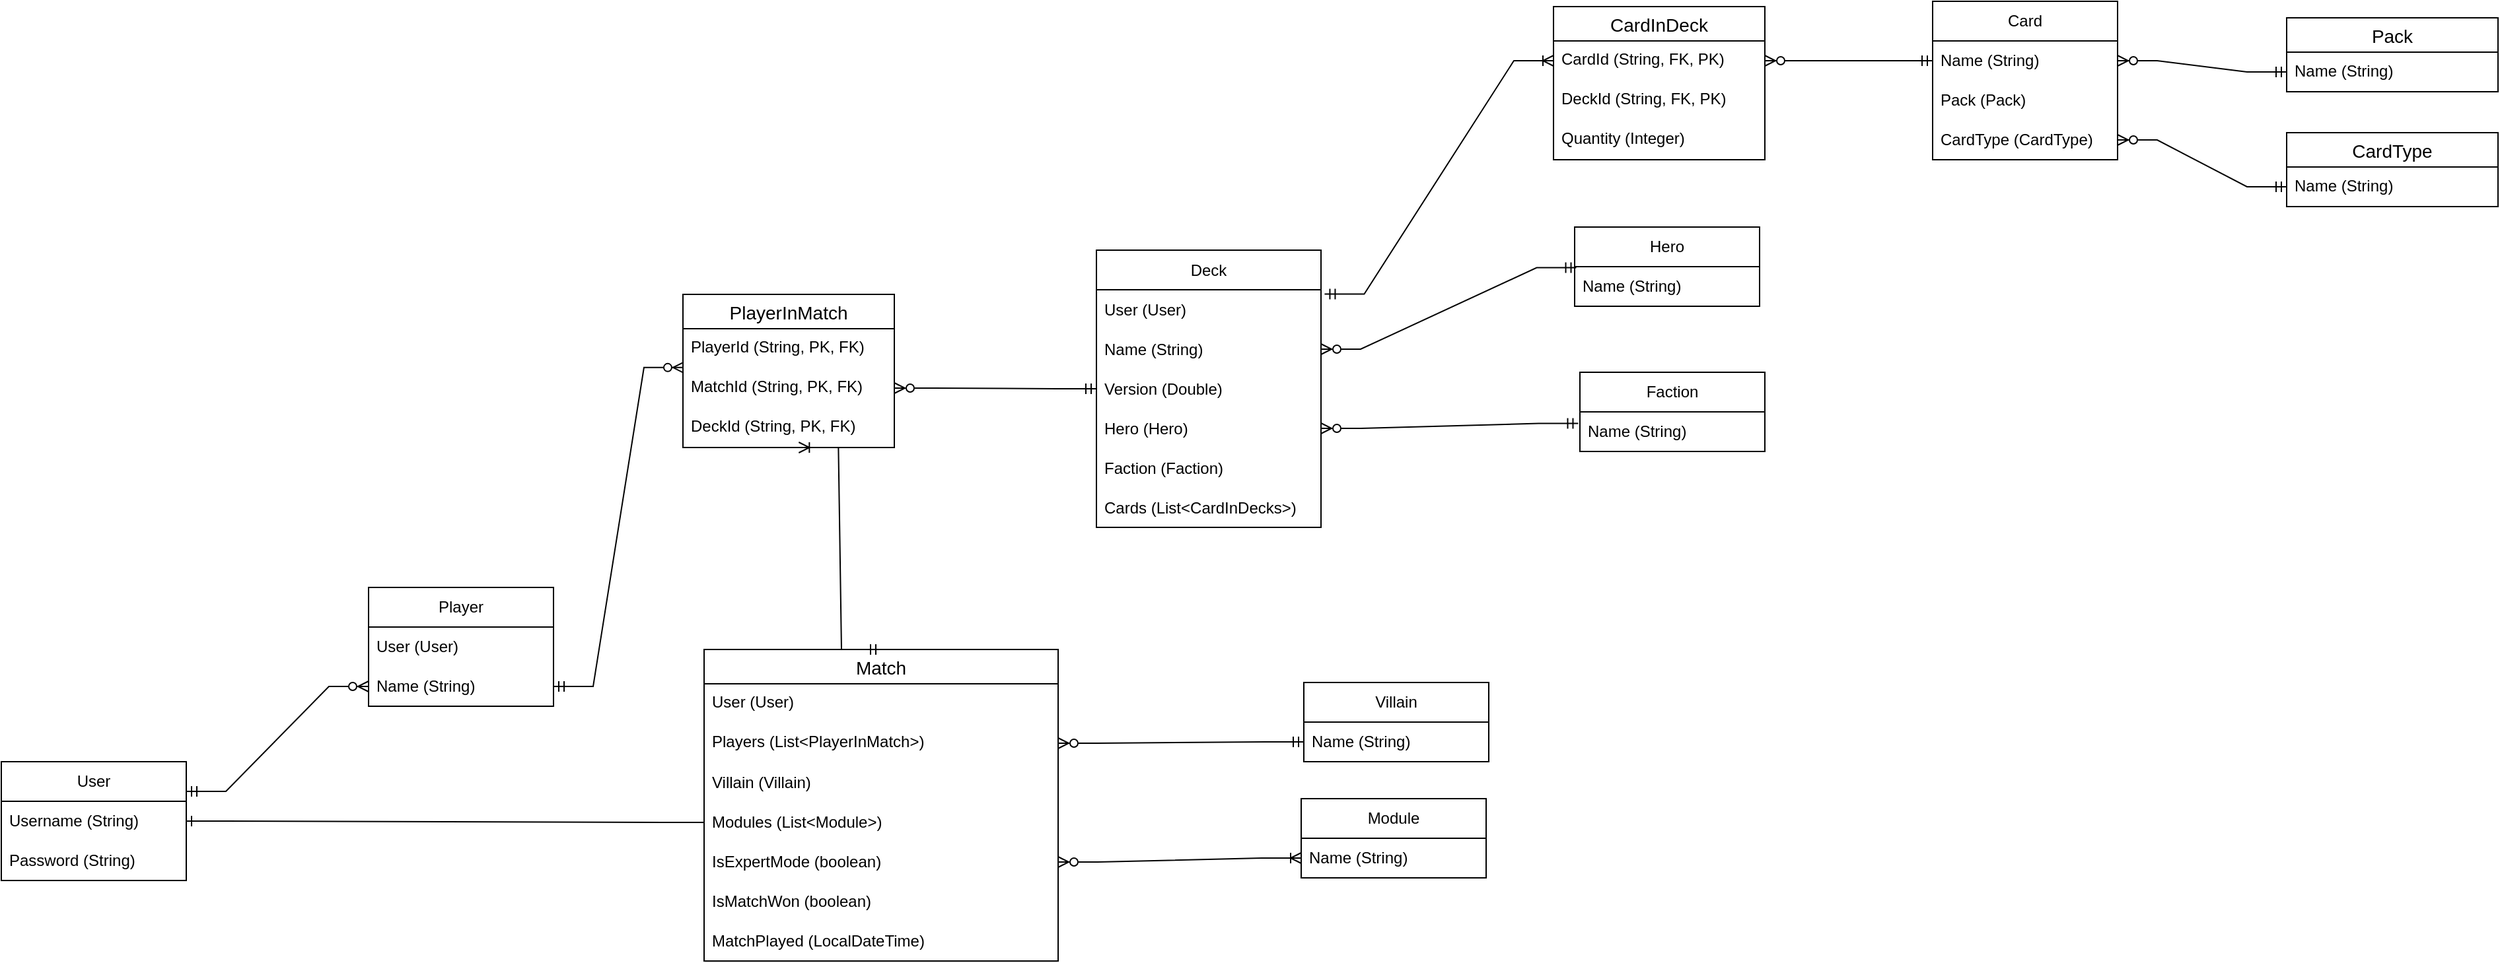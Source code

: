 <mxfile version="21.0.6" type="github" pages="2">
  <diagram name="DataModels" id="dLv1OFFR6AjuEWSmTjUl">
    <mxGraphModel dx="1416" dy="930" grid="0" gridSize="10" guides="1" tooltips="1" connect="1" arrows="1" fold="1" page="0" pageScale="1" pageWidth="850" pageHeight="1100" background="none" math="0" shadow="0">
      <root>
        <mxCell id="0" />
        <mxCell id="1" parent="0" />
        <mxCell id="dX7askhUf25ZzPE0tpsm-15" value="User" style="swimlane;fontStyle=0;childLayout=stackLayout;horizontal=1;startSize=30;horizontalStack=0;resizeParent=1;resizeParentMax=0;resizeLast=0;collapsible=1;marginBottom=0;whiteSpace=wrap;html=1;" parent="1" vertex="1">
          <mxGeometry x="-254" y="236" width="140" height="90" as="geometry" />
        </mxCell>
        <mxCell id="dX7askhUf25ZzPE0tpsm-16" value="Username (String)" style="text;strokeColor=none;fillColor=none;align=left;verticalAlign=middle;spacingLeft=4;spacingRight=4;overflow=hidden;points=[[0,0.5],[1,0.5]];portConstraint=eastwest;rotatable=0;whiteSpace=wrap;html=1;" parent="dX7askhUf25ZzPE0tpsm-15" vertex="1">
          <mxGeometry y="30" width="140" height="30" as="geometry" />
        </mxCell>
        <mxCell id="dX7askhUf25ZzPE0tpsm-17" value="Password (String)" style="text;strokeColor=none;fillColor=none;align=left;verticalAlign=middle;spacingLeft=4;spacingRight=4;overflow=hidden;points=[[0,0.5],[1,0.5]];portConstraint=eastwest;rotatable=0;whiteSpace=wrap;html=1;" parent="dX7askhUf25ZzPE0tpsm-15" vertex="1">
          <mxGeometry y="60" width="140" height="30" as="geometry" />
        </mxCell>
        <mxCell id="dX7askhUf25ZzPE0tpsm-19" value="Villain" style="swimlane;fontStyle=0;childLayout=stackLayout;horizontal=1;startSize=30;horizontalStack=0;resizeParent=1;resizeParentMax=0;resizeLast=0;collapsible=1;marginBottom=0;whiteSpace=wrap;html=1;" parent="1" vertex="1">
          <mxGeometry x="732" y="176" width="140" height="60" as="geometry" />
        </mxCell>
        <mxCell id="dX7askhUf25ZzPE0tpsm-20" value="Name (String)" style="text;strokeColor=none;fillColor=none;align=left;verticalAlign=middle;spacingLeft=4;spacingRight=4;overflow=hidden;points=[[0,0.5],[1,0.5]];portConstraint=eastwest;rotatable=0;whiteSpace=wrap;html=1;" parent="dX7askhUf25ZzPE0tpsm-19" vertex="1">
          <mxGeometry y="30" width="140" height="30" as="geometry" />
        </mxCell>
        <mxCell id="dX7askhUf25ZzPE0tpsm-23" value="Module" style="swimlane;fontStyle=0;childLayout=stackLayout;horizontal=1;startSize=30;horizontalStack=0;resizeParent=1;resizeParentMax=0;resizeLast=0;collapsible=1;marginBottom=0;whiteSpace=wrap;html=1;" parent="1" vertex="1">
          <mxGeometry x="730" y="264" width="140" height="60" as="geometry" />
        </mxCell>
        <mxCell id="dX7askhUf25ZzPE0tpsm-24" value="Name (String)" style="text;strokeColor=none;fillColor=none;align=left;verticalAlign=middle;spacingLeft=4;spacingRight=4;overflow=hidden;points=[[0,0.5],[1,0.5]];portConstraint=eastwest;rotatable=0;whiteSpace=wrap;html=1;" parent="dX7askhUf25ZzPE0tpsm-23" vertex="1">
          <mxGeometry y="30" width="140" height="30" as="geometry" />
        </mxCell>
        <mxCell id="dX7askhUf25ZzPE0tpsm-27" value="Player" style="swimlane;fontStyle=0;childLayout=stackLayout;horizontal=1;startSize=30;horizontalStack=0;resizeParent=1;resizeParentMax=0;resizeLast=0;collapsible=1;marginBottom=0;whiteSpace=wrap;html=1;" parent="1" vertex="1">
          <mxGeometry x="24" y="104" width="140" height="90" as="geometry" />
        </mxCell>
        <mxCell id="dX7askhUf25ZzPE0tpsm-45" value="User (User)" style="text;strokeColor=none;fillColor=none;align=left;verticalAlign=middle;spacingLeft=4;spacingRight=4;overflow=hidden;points=[[0,0.5],[1,0.5]];portConstraint=eastwest;rotatable=0;whiteSpace=wrap;html=1;" parent="dX7askhUf25ZzPE0tpsm-27" vertex="1">
          <mxGeometry y="30" width="140" height="30" as="geometry" />
        </mxCell>
        <mxCell id="dX7askhUf25ZzPE0tpsm-28" value="Name (String)" style="text;strokeColor=none;fillColor=none;align=left;verticalAlign=middle;spacingLeft=4;spacingRight=4;overflow=hidden;points=[[0,0.5],[1,0.5]];portConstraint=eastwest;rotatable=0;whiteSpace=wrap;html=1;" parent="dX7askhUf25ZzPE0tpsm-27" vertex="1">
          <mxGeometry y="60" width="140" height="30" as="geometry" />
        </mxCell>
        <mxCell id="dX7askhUf25ZzPE0tpsm-31" value="Hero" style="swimlane;fontStyle=0;childLayout=stackLayout;horizontal=1;startSize=30;horizontalStack=0;resizeParent=1;resizeParentMax=0;resizeLast=0;collapsible=1;marginBottom=0;whiteSpace=wrap;html=1;" parent="1" vertex="1">
          <mxGeometry x="937" y="-169" width="140" height="60" as="geometry" />
        </mxCell>
        <mxCell id="dX7askhUf25ZzPE0tpsm-32" value="Name (String)" style="text;strokeColor=none;fillColor=none;align=left;verticalAlign=middle;spacingLeft=4;spacingRight=4;overflow=hidden;points=[[0,0.5],[1,0.5]];portConstraint=eastwest;rotatable=0;whiteSpace=wrap;html=1;" parent="dX7askhUf25ZzPE0tpsm-31" vertex="1">
          <mxGeometry y="30" width="140" height="30" as="geometry" />
        </mxCell>
        <mxCell id="dX7askhUf25ZzPE0tpsm-35" value="Faction" style="swimlane;fontStyle=0;childLayout=stackLayout;horizontal=1;startSize=30;horizontalStack=0;resizeParent=1;resizeParentMax=0;resizeLast=0;collapsible=1;marginBottom=0;whiteSpace=wrap;html=1;" parent="1" vertex="1">
          <mxGeometry x="941" y="-59" width="140" height="60" as="geometry" />
        </mxCell>
        <mxCell id="dX7askhUf25ZzPE0tpsm-36" value="Name (String)" style="text;strokeColor=none;fillColor=none;align=left;verticalAlign=middle;spacingLeft=4;spacingRight=4;overflow=hidden;points=[[0,0.5],[1,0.5]];portConstraint=eastwest;rotatable=0;whiteSpace=wrap;html=1;" parent="dX7askhUf25ZzPE0tpsm-35" vertex="1">
          <mxGeometry y="30" width="140" height="30" as="geometry" />
        </mxCell>
        <mxCell id="dX7askhUf25ZzPE0tpsm-39" value="Deck" style="swimlane;fontStyle=0;childLayout=stackLayout;horizontal=1;startSize=30;horizontalStack=0;resizeParent=1;resizeParentMax=0;resizeLast=0;collapsible=1;marginBottom=0;whiteSpace=wrap;html=1;" parent="1" vertex="1">
          <mxGeometry x="575" y="-151.5" width="170" height="210" as="geometry" />
        </mxCell>
        <mxCell id="dX7askhUf25ZzPE0tpsm-41" value="User (User)" style="text;strokeColor=none;fillColor=none;align=left;verticalAlign=middle;spacingLeft=4;spacingRight=4;overflow=hidden;points=[[0,0.5],[1,0.5]];portConstraint=eastwest;rotatable=0;whiteSpace=wrap;html=1;" parent="dX7askhUf25ZzPE0tpsm-39" vertex="1">
          <mxGeometry y="30" width="170" height="30" as="geometry" />
        </mxCell>
        <mxCell id="dX7askhUf25ZzPE0tpsm-40" value="Name (String)" style="text;strokeColor=none;fillColor=none;align=left;verticalAlign=middle;spacingLeft=4;spacingRight=4;overflow=hidden;points=[[0,0.5],[1,0.5]];portConstraint=eastwest;rotatable=0;whiteSpace=wrap;html=1;" parent="dX7askhUf25ZzPE0tpsm-39" vertex="1">
          <mxGeometry y="60" width="170" height="30" as="geometry" />
        </mxCell>
        <mxCell id="dX7askhUf25ZzPE0tpsm-46" value="Version (Double)" style="text;strokeColor=none;fillColor=none;align=left;verticalAlign=middle;spacingLeft=4;spacingRight=4;overflow=hidden;points=[[0,0.5],[1,0.5]];portConstraint=eastwest;rotatable=0;whiteSpace=wrap;html=1;" parent="dX7askhUf25ZzPE0tpsm-39" vertex="1">
          <mxGeometry y="90" width="170" height="30" as="geometry" />
        </mxCell>
        <mxCell id="dX7askhUf25ZzPE0tpsm-42" value="Hero (Hero)" style="text;strokeColor=none;fillColor=none;align=left;verticalAlign=middle;spacingLeft=4;spacingRight=4;overflow=hidden;points=[[0,0.5],[1,0.5]];portConstraint=eastwest;rotatable=0;whiteSpace=wrap;html=1;" parent="dX7askhUf25ZzPE0tpsm-39" vertex="1">
          <mxGeometry y="120" width="170" height="30" as="geometry" />
        </mxCell>
        <mxCell id="dX7askhUf25ZzPE0tpsm-44" value="Faction (Faction)" style="text;strokeColor=none;fillColor=none;align=left;verticalAlign=middle;spacingLeft=4;spacingRight=4;overflow=hidden;points=[[0,0.5],[1,0.5]];portConstraint=eastwest;rotatable=0;whiteSpace=wrap;html=1;" parent="dX7askhUf25ZzPE0tpsm-39" vertex="1">
          <mxGeometry y="150" width="170" height="30" as="geometry" />
        </mxCell>
        <mxCell id="dX7askhUf25ZzPE0tpsm-47" value="Cards (List&amp;lt;CardInDecks&amp;gt;)" style="text;strokeColor=none;fillColor=none;align=left;verticalAlign=middle;spacingLeft=4;spacingRight=4;overflow=hidden;points=[[0,0.5],[1,0.5]];portConstraint=eastwest;rotatable=0;whiteSpace=wrap;html=1;" parent="dX7askhUf25ZzPE0tpsm-39" vertex="1">
          <mxGeometry y="180" width="170" height="30" as="geometry" />
        </mxCell>
        <mxCell id="dX7askhUf25ZzPE0tpsm-48" value="Card" style="swimlane;fontStyle=0;childLayout=stackLayout;horizontal=1;startSize=30;horizontalStack=0;resizeParent=1;resizeParentMax=0;resizeLast=0;collapsible=1;marginBottom=0;whiteSpace=wrap;html=1;" parent="1" vertex="1">
          <mxGeometry x="1208" y="-340" width="140" height="120" as="geometry" />
        </mxCell>
        <mxCell id="dX7askhUf25ZzPE0tpsm-49" value="Name (String)" style="text;strokeColor=none;fillColor=none;align=left;verticalAlign=middle;spacingLeft=4;spacingRight=4;overflow=hidden;points=[[0,0.5],[1,0.5]];portConstraint=eastwest;rotatable=0;whiteSpace=wrap;html=1;" parent="dX7askhUf25ZzPE0tpsm-48" vertex="1">
          <mxGeometry y="30" width="140" height="30" as="geometry" />
        </mxCell>
        <mxCell id="dX7askhUf25ZzPE0tpsm-82" value="Pack (Pack)" style="text;strokeColor=none;fillColor=none;align=left;verticalAlign=middle;spacingLeft=4;spacingRight=4;overflow=hidden;points=[[0,0.5],[1,0.5]];portConstraint=eastwest;rotatable=0;whiteSpace=wrap;html=1;" parent="dX7askhUf25ZzPE0tpsm-48" vertex="1">
          <mxGeometry y="60" width="140" height="30" as="geometry" />
        </mxCell>
        <mxCell id="dX7askhUf25ZzPE0tpsm-83" value="CardType (CardType)" style="text;strokeColor=none;fillColor=none;align=left;verticalAlign=middle;spacingLeft=4;spacingRight=4;overflow=hidden;points=[[0,0.5],[1,0.5]];portConstraint=eastwest;rotatable=0;whiteSpace=wrap;html=1;" parent="dX7askhUf25ZzPE0tpsm-48" vertex="1">
          <mxGeometry y="90" width="140" height="30" as="geometry" />
        </mxCell>
        <mxCell id="dX7askhUf25ZzPE0tpsm-54" value="" style="edgeStyle=entityRelationEdgeStyle;fontSize=12;html=1;endArrow=ERzeroToMany;startArrow=ERmandOne;entryX=0;entryY=0.5;entryDx=0;entryDy=0;exitX=1;exitY=0.25;exitDx=0;exitDy=0;rounded=0;strokeColor=default;" parent="1" source="dX7askhUf25ZzPE0tpsm-15" target="dX7askhUf25ZzPE0tpsm-28" edge="1">
          <mxGeometry width="100" height="100" relative="1" as="geometry">
            <mxPoint x="-254" y="316" as="sourcePoint" />
            <mxPoint x="-84" y="156" as="targetPoint" />
          </mxGeometry>
        </mxCell>
        <mxCell id="dX7askhUf25ZzPE0tpsm-56" value="" style="edgeStyle=entityRelationEdgeStyle;fontSize=12;html=1;endArrow=ERone;endFill=1;rounded=0;exitX=0;exitY=0.5;exitDx=0;exitDy=0;entryX=1;entryY=0.5;entryDx=0;entryDy=0;" parent="1" source="dX7askhUf25ZzPE0tpsm-74" target="dX7askhUf25ZzPE0tpsm-16" edge="1">
          <mxGeometry width="100" height="100" relative="1" as="geometry">
            <mxPoint x="-14" y="361.0" as="sourcePoint" />
            <mxPoint x="-4" y="216" as="targetPoint" />
          </mxGeometry>
        </mxCell>
        <mxCell id="dX7askhUf25ZzPE0tpsm-58" value="" style="edgeStyle=entityRelationEdgeStyle;fontSize=12;html=1;endArrow=ERmandOne;startArrow=ERzeroToMany;rounded=0;entryX=1;entryY=0.5;entryDx=0;entryDy=0;exitX=0.003;exitY=-0.019;exitDx=0;exitDy=0;exitPerimeter=0;endFill=0;" parent="1" source="dX7askhUf25ZzPE0tpsm-63" target="dX7askhUf25ZzPE0tpsm-28" edge="1">
          <mxGeometry width="100" height="100" relative="1" as="geometry">
            <mxPoint x="204" y="59" as="sourcePoint" />
            <mxPoint x="420" y="70" as="targetPoint" />
          </mxGeometry>
        </mxCell>
        <mxCell id="dX7askhUf25ZzPE0tpsm-59" value="" style="edgeStyle=entityRelationEdgeStyle;fontSize=12;html=1;endArrow=ERzeroToMany;startArrow=ERmandOne;rounded=0;exitX=0;exitY=0.5;exitDx=0;exitDy=0;entryX=1;entryY=0.5;entryDx=0;entryDy=0;" parent="1" source="dX7askhUf25ZzPE0tpsm-20" target="dX7askhUf25ZzPE0tpsm-78" edge="1">
          <mxGeometry width="100" height="100" relative="1" as="geometry">
            <mxPoint x="861.64" y="218" as="sourcePoint" />
            <mxPoint x="792.0" y="259.99" as="targetPoint" />
          </mxGeometry>
        </mxCell>
        <mxCell id="dX7askhUf25ZzPE0tpsm-61" value="" style="edgeStyle=entityRelationEdgeStyle;fontSize=12;html=1;endArrow=ERoneToMany;endFill=0;startArrow=ERzeroToMany;rounded=0;exitX=1;exitY=0.5;exitDx=0;exitDy=0;entryX=0;entryY=0.5;entryDx=0;entryDy=0;" parent="1" source="dX7askhUf25ZzPE0tpsm-75" target="dX7askhUf25ZzPE0tpsm-24" edge="1">
          <mxGeometry width="100" height="100" relative="1" as="geometry">
            <mxPoint x="792.0" y="331.99" as="sourcePoint" />
            <mxPoint x="991.64" y="388" as="targetPoint" />
          </mxGeometry>
        </mxCell>
        <mxCell id="dX7askhUf25ZzPE0tpsm-62" value="PlayerInMatch" style="swimlane;fontStyle=0;childLayout=stackLayout;horizontal=1;startSize=26;horizontalStack=0;resizeParent=1;resizeParentMax=0;resizeLast=0;collapsible=1;marginBottom=0;align=center;fontSize=14;" parent="1" vertex="1">
          <mxGeometry x="262" y="-118" width="160" height="116" as="geometry" />
        </mxCell>
        <mxCell id="dX7askhUf25ZzPE0tpsm-65" value="PlayerId (String, PK, FK)" style="text;strokeColor=none;fillColor=none;spacingLeft=4;spacingRight=4;overflow=hidden;rotatable=0;points=[[0,0.5],[1,0.5]];portConstraint=eastwest;fontSize=12;whiteSpace=wrap;html=1;" parent="dX7askhUf25ZzPE0tpsm-62" vertex="1">
          <mxGeometry y="26" width="160" height="30" as="geometry" />
        </mxCell>
        <mxCell id="dX7askhUf25ZzPE0tpsm-63" value="MatchId (String, PK, FK)" style="text;strokeColor=none;fillColor=none;spacingLeft=4;spacingRight=4;overflow=hidden;rotatable=0;points=[[0,0.5],[1,0.5]];portConstraint=eastwest;fontSize=12;whiteSpace=wrap;html=1;" parent="dX7askhUf25ZzPE0tpsm-62" vertex="1">
          <mxGeometry y="56" width="160" height="30" as="geometry" />
        </mxCell>
        <mxCell id="dX7askhUf25ZzPE0tpsm-64" value="DeckId (String, PK, FK)" style="text;strokeColor=none;fillColor=none;spacingLeft=4;spacingRight=4;overflow=hidden;rotatable=0;points=[[0,0.5],[1,0.5]];portConstraint=eastwest;fontSize=12;whiteSpace=wrap;html=1;" parent="dX7askhUf25ZzPE0tpsm-62" vertex="1">
          <mxGeometry y="86" width="160" height="30" as="geometry" />
        </mxCell>
        <mxCell id="dX7askhUf25ZzPE0tpsm-66" value="" style="edgeStyle=entityRelationEdgeStyle;fontSize=12;html=1;endArrow=ERzeroToMany;startArrow=ERmandOne;rounded=0;exitX=0.009;exitY=0.027;exitDx=0;exitDy=0;exitPerimeter=0;entryX=1;entryY=0.5;entryDx=0;entryDy=0;" parent="1" source="dX7askhUf25ZzPE0tpsm-32" target="dX7askhUf25ZzPE0tpsm-40" edge="1">
          <mxGeometry width="100" height="100" relative="1" as="geometry">
            <mxPoint x="735" y="-17.5" as="sourcePoint" />
            <mxPoint x="745" y="-117.5" as="targetPoint" />
          </mxGeometry>
        </mxCell>
        <mxCell id="dX7askhUf25ZzPE0tpsm-67" value="" style="edgeStyle=entityRelationEdgeStyle;fontSize=12;html=1;endArrow=ERzeroToMany;startArrow=ERmandOne;rounded=0;exitX=-0.009;exitY=0.293;exitDx=0;exitDy=0;exitPerimeter=0;entryX=1;entryY=0.5;entryDx=0;entryDy=0;" parent="1" source="dX7askhUf25ZzPE0tpsm-36" target="dX7askhUf25ZzPE0tpsm-42" edge="1">
          <mxGeometry width="100" height="100" relative="1" as="geometry">
            <mxPoint x="806" y="-171.5" as="sourcePoint" />
            <mxPoint x="772" y="-45.5" as="targetPoint" />
          </mxGeometry>
        </mxCell>
        <mxCell id="dX7askhUf25ZzPE0tpsm-69" value="Match" style="swimlane;fontStyle=0;childLayout=stackLayout;horizontal=1;startSize=26;horizontalStack=0;resizeParent=1;resizeParentMax=0;resizeLast=0;collapsible=1;marginBottom=0;align=center;fontSize=14;" parent="1" vertex="1">
          <mxGeometry x="278" y="151" width="268" height="236" as="geometry" />
        </mxCell>
        <mxCell id="dX7askhUf25ZzPE0tpsm-70" value="User (User)" style="text;strokeColor=none;fillColor=none;spacingLeft=4;spacingRight=4;overflow=hidden;rotatable=0;points=[[0,0.5],[1,0.5]];portConstraint=eastwest;fontSize=12;whiteSpace=wrap;html=1;" parent="dX7askhUf25ZzPE0tpsm-69" vertex="1">
          <mxGeometry y="26" width="268" height="30" as="geometry" />
        </mxCell>
        <mxCell id="dX7askhUf25ZzPE0tpsm-78" value="Players (List&amp;lt;PlayerInMatch&amp;gt;)" style="text;strokeColor=none;fillColor=none;spacingLeft=4;spacingRight=4;overflow=hidden;rotatable=0;points=[[0,0.5],[1,0.5]];portConstraint=eastwest;fontSize=12;whiteSpace=wrap;html=1;" parent="dX7askhUf25ZzPE0tpsm-69" vertex="1">
          <mxGeometry y="56" width="268" height="30" as="geometry" />
        </mxCell>
        <mxCell id="dX7askhUf25ZzPE0tpsm-73" value="Villain (Villain)" style="text;strokeColor=none;fillColor=none;align=left;verticalAlign=middle;spacingLeft=4;spacingRight=4;overflow=hidden;points=[[0,0.5],[1,0.5]];portConstraint=eastwest;rotatable=0;whiteSpace=wrap;html=1;" parent="dX7askhUf25ZzPE0tpsm-69" vertex="1">
          <mxGeometry y="86" width="268" height="30" as="geometry" />
        </mxCell>
        <mxCell id="dX7askhUf25ZzPE0tpsm-74" value="Modules (List&amp;lt;Module&amp;gt;)" style="text;strokeColor=none;fillColor=none;align=left;verticalAlign=middle;spacingLeft=4;spacingRight=4;overflow=hidden;points=[[0,0.5],[1,0.5]];portConstraint=eastwest;rotatable=0;whiteSpace=wrap;html=1;" parent="dX7askhUf25ZzPE0tpsm-69" vertex="1">
          <mxGeometry y="116" width="268" height="30" as="geometry" />
        </mxCell>
        <mxCell id="dX7askhUf25ZzPE0tpsm-75" value="IsExpertMode (boolean)" style="text;strokeColor=none;fillColor=none;align=left;verticalAlign=middle;spacingLeft=4;spacingRight=4;overflow=hidden;points=[[0,0.5],[1,0.5]];portConstraint=eastwest;rotatable=0;whiteSpace=wrap;html=1;" parent="dX7askhUf25ZzPE0tpsm-69" vertex="1">
          <mxGeometry y="146" width="268" height="30" as="geometry" />
        </mxCell>
        <mxCell id="dX7askhUf25ZzPE0tpsm-76" value="IsMatchWon (boolean)" style="text;strokeColor=none;fillColor=none;align=left;verticalAlign=middle;spacingLeft=4;spacingRight=4;overflow=hidden;points=[[0,0.5],[1,0.5]];portConstraint=eastwest;rotatable=0;whiteSpace=wrap;html=1;" parent="dX7askhUf25ZzPE0tpsm-69" vertex="1">
          <mxGeometry y="176" width="268" height="30" as="geometry" />
        </mxCell>
        <mxCell id="dX7askhUf25ZzPE0tpsm-77" value="MatchPlayed (LocalDateTime)" style="text;strokeColor=none;fillColor=none;align=left;verticalAlign=middle;spacingLeft=4;spacingRight=4;overflow=hidden;points=[[0,0.5],[1,0.5]];portConstraint=eastwest;rotatable=0;whiteSpace=wrap;html=1;" parent="dX7askhUf25ZzPE0tpsm-69" vertex="1">
          <mxGeometry y="206" width="268" height="30" as="geometry" />
        </mxCell>
        <mxCell id="dX7askhUf25ZzPE0tpsm-79" value="" style="edgeStyle=entityRelationEdgeStyle;fontSize=12;html=1;endArrow=ERoneToMany;startArrow=ERmandOne;rounded=0;exitX=0.5;exitY=0;exitDx=0;exitDy=0;entryX=0.548;entryY=1;entryDx=0;entryDy=0;entryPerimeter=0;" parent="1" source="dX7askhUf25ZzPE0tpsm-69" target="dX7askhUf25ZzPE0tpsm-64" edge="1">
          <mxGeometry width="100" height="100" relative="1" as="geometry">
            <mxPoint x="62" y="-76" as="sourcePoint" />
            <mxPoint x="162" y="-176" as="targetPoint" />
          </mxGeometry>
        </mxCell>
        <mxCell id="dX7askhUf25ZzPE0tpsm-80" value="" style="edgeStyle=entityRelationEdgeStyle;fontSize=12;html=1;endArrow=ERzeroToMany;startArrow=ERmandOne;rounded=0;exitX=0;exitY=0.5;exitDx=0;exitDy=0;entryX=1;entryY=0.5;entryDx=0;entryDy=0;" parent="1" source="dX7askhUf25ZzPE0tpsm-46" target="dX7askhUf25ZzPE0tpsm-63" edge="1">
          <mxGeometry width="100" height="100" relative="1" as="geometry">
            <mxPoint x="427" y="-178" as="sourcePoint" />
            <mxPoint x="527" y="-278" as="targetPoint" />
          </mxGeometry>
        </mxCell>
        <mxCell id="dX7askhUf25ZzPE0tpsm-84" value="Pack" style="swimlane;fontStyle=0;childLayout=stackLayout;horizontal=1;startSize=26;horizontalStack=0;resizeParent=1;resizeParentMax=0;resizeLast=0;collapsible=1;marginBottom=0;align=center;fontSize=14;" parent="1" vertex="1">
          <mxGeometry x="1476" y="-327.5" width="160" height="56" as="geometry" />
        </mxCell>
        <mxCell id="dX7askhUf25ZzPE0tpsm-85" value="Name (String)" style="text;strokeColor=none;fillColor=none;spacingLeft=4;spacingRight=4;overflow=hidden;rotatable=0;points=[[0,0.5],[1,0.5]];portConstraint=eastwest;fontSize=12;whiteSpace=wrap;html=1;" parent="dX7askhUf25ZzPE0tpsm-84" vertex="1">
          <mxGeometry y="26" width="160" height="30" as="geometry" />
        </mxCell>
        <mxCell id="dX7askhUf25ZzPE0tpsm-88" value="CardType" style="swimlane;fontStyle=0;childLayout=stackLayout;horizontal=1;startSize=26;horizontalStack=0;resizeParent=1;resizeParentMax=0;resizeLast=0;collapsible=1;marginBottom=0;align=center;fontSize=14;" parent="1" vertex="1">
          <mxGeometry x="1476" y="-240.5" width="160" height="56" as="geometry" />
        </mxCell>
        <mxCell id="dX7askhUf25ZzPE0tpsm-89" value="Name (String)" style="text;strokeColor=none;fillColor=none;spacingLeft=4;spacingRight=4;overflow=hidden;rotatable=0;points=[[0,0.5],[1,0.5]];portConstraint=eastwest;fontSize=12;whiteSpace=wrap;html=1;" parent="dX7askhUf25ZzPE0tpsm-88" vertex="1">
          <mxGeometry y="26" width="160" height="30" as="geometry" />
        </mxCell>
        <mxCell id="dX7askhUf25ZzPE0tpsm-92" value="" style="edgeStyle=entityRelationEdgeStyle;fontSize=12;html=1;endArrow=ERzeroToMany;startArrow=ERmandOne;rounded=0;entryX=1;entryY=0.5;entryDx=0;entryDy=0;exitX=0;exitY=0.5;exitDx=0;exitDy=0;" parent="1" source="dX7askhUf25ZzPE0tpsm-85" target="dX7askhUf25ZzPE0tpsm-49" edge="1">
          <mxGeometry width="100" height="100" relative="1" as="geometry">
            <mxPoint x="1373" y="-73" as="sourcePoint" />
            <mxPoint x="1473" y="-173" as="targetPoint" />
          </mxGeometry>
        </mxCell>
        <mxCell id="dX7askhUf25ZzPE0tpsm-93" value="" style="edgeStyle=entityRelationEdgeStyle;fontSize=12;html=1;endArrow=ERzeroToMany;startArrow=ERmandOne;rounded=0;exitX=0;exitY=0.5;exitDx=0;exitDy=0;entryX=1;entryY=0.5;entryDx=0;entryDy=0;" parent="1" source="dX7askhUf25ZzPE0tpsm-89" target="dX7askhUf25ZzPE0tpsm-83" edge="1">
          <mxGeometry width="100" height="100" relative="1" as="geometry">
            <mxPoint x="1383" y="-63" as="sourcePoint" />
            <mxPoint x="1483" y="-163" as="targetPoint" />
          </mxGeometry>
        </mxCell>
        <mxCell id="dX7askhUf25ZzPE0tpsm-94" value="CardInDeck" style="swimlane;fontStyle=0;childLayout=stackLayout;horizontal=1;startSize=26;horizontalStack=0;resizeParent=1;resizeParentMax=0;resizeLast=0;collapsible=1;marginBottom=0;align=center;fontSize=14;" parent="1" vertex="1">
          <mxGeometry x="921" y="-336" width="160" height="116" as="geometry" />
        </mxCell>
        <mxCell id="dX7askhUf25ZzPE0tpsm-95" value="CardId (String, FK, PK)" style="text;strokeColor=none;fillColor=none;spacingLeft=4;spacingRight=4;overflow=hidden;rotatable=0;points=[[0,0.5],[1,0.5]];portConstraint=eastwest;fontSize=12;whiteSpace=wrap;html=1;" parent="dX7askhUf25ZzPE0tpsm-94" vertex="1">
          <mxGeometry y="26" width="160" height="30" as="geometry" />
        </mxCell>
        <mxCell id="dX7askhUf25ZzPE0tpsm-96" value="DeckId (String, FK, PK)" style="text;strokeColor=none;fillColor=none;spacingLeft=4;spacingRight=4;overflow=hidden;rotatable=0;points=[[0,0.5],[1,0.5]];portConstraint=eastwest;fontSize=12;whiteSpace=wrap;html=1;" parent="dX7askhUf25ZzPE0tpsm-94" vertex="1">
          <mxGeometry y="56" width="160" height="30" as="geometry" />
        </mxCell>
        <mxCell id="dX7askhUf25ZzPE0tpsm-97" value="Quantity (Integer)" style="text;strokeColor=none;fillColor=none;spacingLeft=4;spacingRight=4;overflow=hidden;rotatable=0;points=[[0,0.5],[1,0.5]];portConstraint=eastwest;fontSize=12;whiteSpace=wrap;html=1;" parent="dX7askhUf25ZzPE0tpsm-94" vertex="1">
          <mxGeometry y="86" width="160" height="30" as="geometry" />
        </mxCell>
        <mxCell id="dX7askhUf25ZzPE0tpsm-98" value="" style="edgeStyle=entityRelationEdgeStyle;fontSize=12;html=1;endArrow=ERoneToMany;startArrow=ERmandOne;rounded=0;exitX=1.016;exitY=0.107;exitDx=0;exitDy=0;exitPerimeter=0;entryX=0;entryY=0.5;entryDx=0;entryDy=0;" parent="1" source="dX7askhUf25ZzPE0tpsm-41" target="dX7askhUf25ZzPE0tpsm-95" edge="1">
          <mxGeometry width="100" height="100" relative="1" as="geometry">
            <mxPoint x="805" y="-178" as="sourcePoint" />
            <mxPoint x="905" y="-278" as="targetPoint" />
          </mxGeometry>
        </mxCell>
        <mxCell id="dX7askhUf25ZzPE0tpsm-99" value="" style="edgeStyle=entityRelationEdgeStyle;fontSize=12;html=1;endArrow=ERzeroToMany;startArrow=ERmandOne;rounded=0;exitX=0;exitY=0.5;exitDx=0;exitDy=0;entryX=1;entryY=0.5;entryDx=0;entryDy=0;" parent="1" source="dX7askhUf25ZzPE0tpsm-49" target="dX7askhUf25ZzPE0tpsm-95" edge="1">
          <mxGeometry width="100" height="100" relative="1" as="geometry">
            <mxPoint x="1114" y="-366" as="sourcePoint" />
            <mxPoint x="1214" y="-466" as="targetPoint" />
          </mxGeometry>
        </mxCell>
      </root>
    </mxGraphModel>
  </diagram>
  <diagram id="ZVkVqhCCfGYWv0FyNe2m" name="Features">
    <mxGraphModel dx="1416" dy="1330" grid="0" gridSize="10" guides="1" tooltips="1" connect="1" arrows="1" fold="1" page="0" pageScale="1" pageWidth="850" pageHeight="1100" math="0" shadow="0">
      <root>
        <mxCell id="0" />
        <mxCell id="1" parent="0" />
        <mxCell id="h4uky9F3k3iebqN32Jmx-1" value="&lt;div&gt;Features:&lt;/div&gt;&lt;ul&gt;&lt;li&gt;Se historikk over spilte kamper&lt;/li&gt;&lt;li&gt;Legge til kamp&lt;/li&gt;&lt;li&gt;Redigere kamp&lt;/li&gt;&lt;li&gt;Slette kamp&lt;/li&gt;&lt;li&gt;Administrere spillere (CRUD)&lt;/li&gt;&lt;li&gt;Se statistikk&lt;/li&gt;&lt;li&gt;Se achievements&lt;/li&gt;&lt;li&gt;Gjennomføre ukentlige utfordringer&lt;/li&gt;&lt;/ul&gt;" style="text;html=1;align=left;verticalAlign=middle;resizable=0;points=[];autosize=1;strokeColor=none;fillColor=none;" parent="1" vertex="1">
          <mxGeometry x="-290" y="-404" width="244" height="166" as="geometry" />
        </mxCell>
        <mxCell id="LjVdK85AH1uoawSN7-qE-2" value="&lt;div&gt;Achievements:&lt;/div&gt;&lt;div&gt;Oversikt over hvilke villains er beseiret med hvilke helter og factions.&lt;/div&gt;&lt;div&gt;Oppdateres automatisk etter kamp er lagt til hvis kampen resultatet av kampen&lt;br&gt;tilfredsstiller kriteriene for achievement.&lt;/div&gt;" style="text;html=1;align=left;verticalAlign=middle;resizable=0;points=[];autosize=1;strokeColor=none;fillColor=none;" vertex="1" parent="1">
          <mxGeometry x="152" y="-332" width="436" height="70" as="geometry" />
        </mxCell>
        <mxCell id="LjVdK85AH1uoawSN7-qE-3" value="Weekly challenges:&lt;br&gt;&lt;br&gt;Ny utfordring hver uke.&lt;br&gt;Tilfeldig generert eller hentet ut fra database med utfodringer.&lt;br&gt;Eksempler: &lt;br&gt;&lt;span style=&quot;white-space: pre;&quot;&gt;	&lt;/span&gt;spill mot X villain med Y og Z helt sammen.&lt;br&gt;&lt;span style=&quot;white-space: pre;&quot;&gt;	&lt;/span&gt;lag deck som inneholder dette / disse kortene.&lt;br&gt;&lt;span style=&quot;white-space: pre;&quot;&gt;	&lt;/span&gt;slå villain med X, Y, Z modules." style="text;html=1;strokeColor=none;fillColor=none;align=left;verticalAlign=middle;whiteSpace=wrap;rounded=0;" vertex="1" parent="1">
          <mxGeometry x="-269" y="-111" width="486" height="30" as="geometry" />
        </mxCell>
        <mxCell id="LjVdK85AH1uoawSN7-qE-4" value="Statistikk:&lt;br&gt;&lt;br&gt;&lt;ul&gt;&lt;li&gt;Antall kamper spilt&lt;br&gt;&lt;/li&gt;&lt;li&gt;Antall kamper vunnet / tapt&lt;/li&gt;&lt;li&gt;Antall kamper spilt, vunnet, tapt med X helt&lt;/li&gt;&lt;li&gt;Mot X villain&lt;/li&gt;&lt;li&gt;Med X faction&lt;/li&gt;&lt;li&gt;Mest spilte kort&lt;/li&gt;&lt;li&gt;Mest brukte kort i vunnede kamper&lt;/li&gt;&lt;li&gt;Minst brukte kort&lt;/li&gt;&lt;li&gt;Mest brukte krot i tapte kamper&lt;/li&gt;&lt;/ul&gt;" style="text;html=1;strokeColor=none;fillColor=none;align=left;verticalAlign=middle;whiteSpace=wrap;rounded=0;" vertex="1" parent="1">
          <mxGeometry x="152" y="-114" width="372" height="30" as="geometry" />
        </mxCell>
      </root>
    </mxGraphModel>
  </diagram>
</mxfile>
